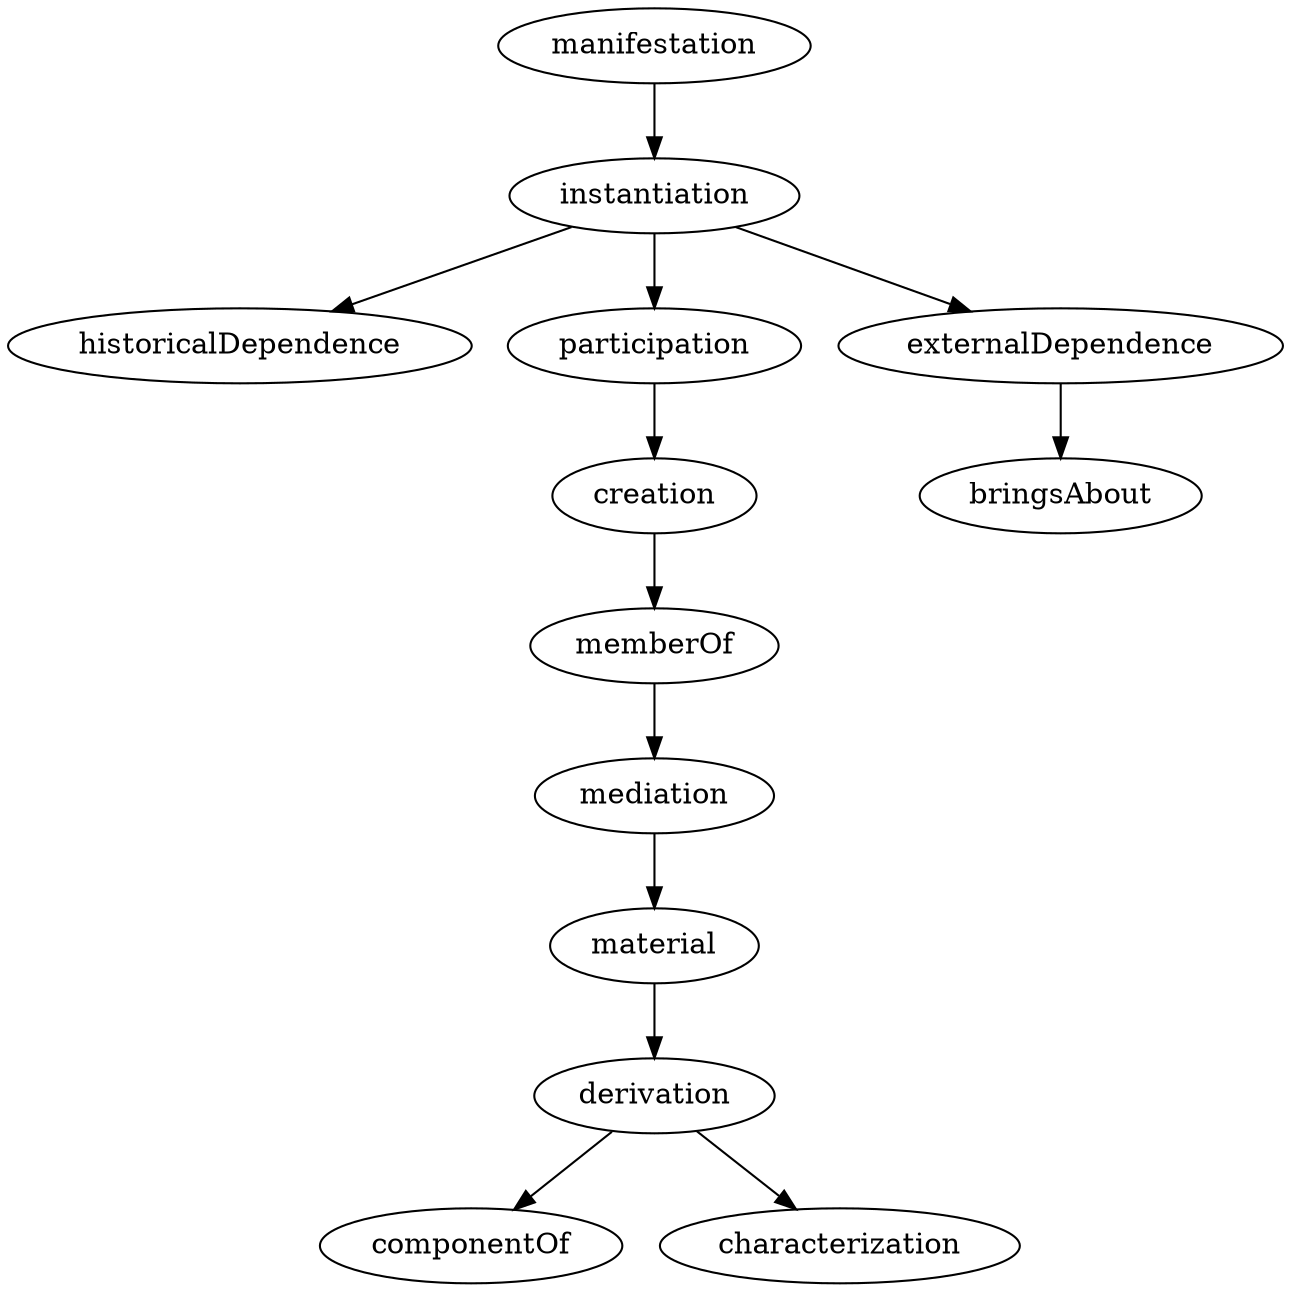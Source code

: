 strict digraph  {
manifestation;
instantiation;
historicalDependence;
participation;
externalDependence;
creation;
memberOf;
mediation;
material;
derivation;
componentOf;
characterization;
bringsAbout;
manifestation -> instantiation;
instantiation -> historicalDependence;
instantiation -> participation;
instantiation -> externalDependence;
participation -> creation;
externalDependence -> bringsAbout;
creation -> memberOf;
memberOf -> mediation;
mediation -> material;
material -> derivation;
derivation -> componentOf;
derivation -> characterization;
}
